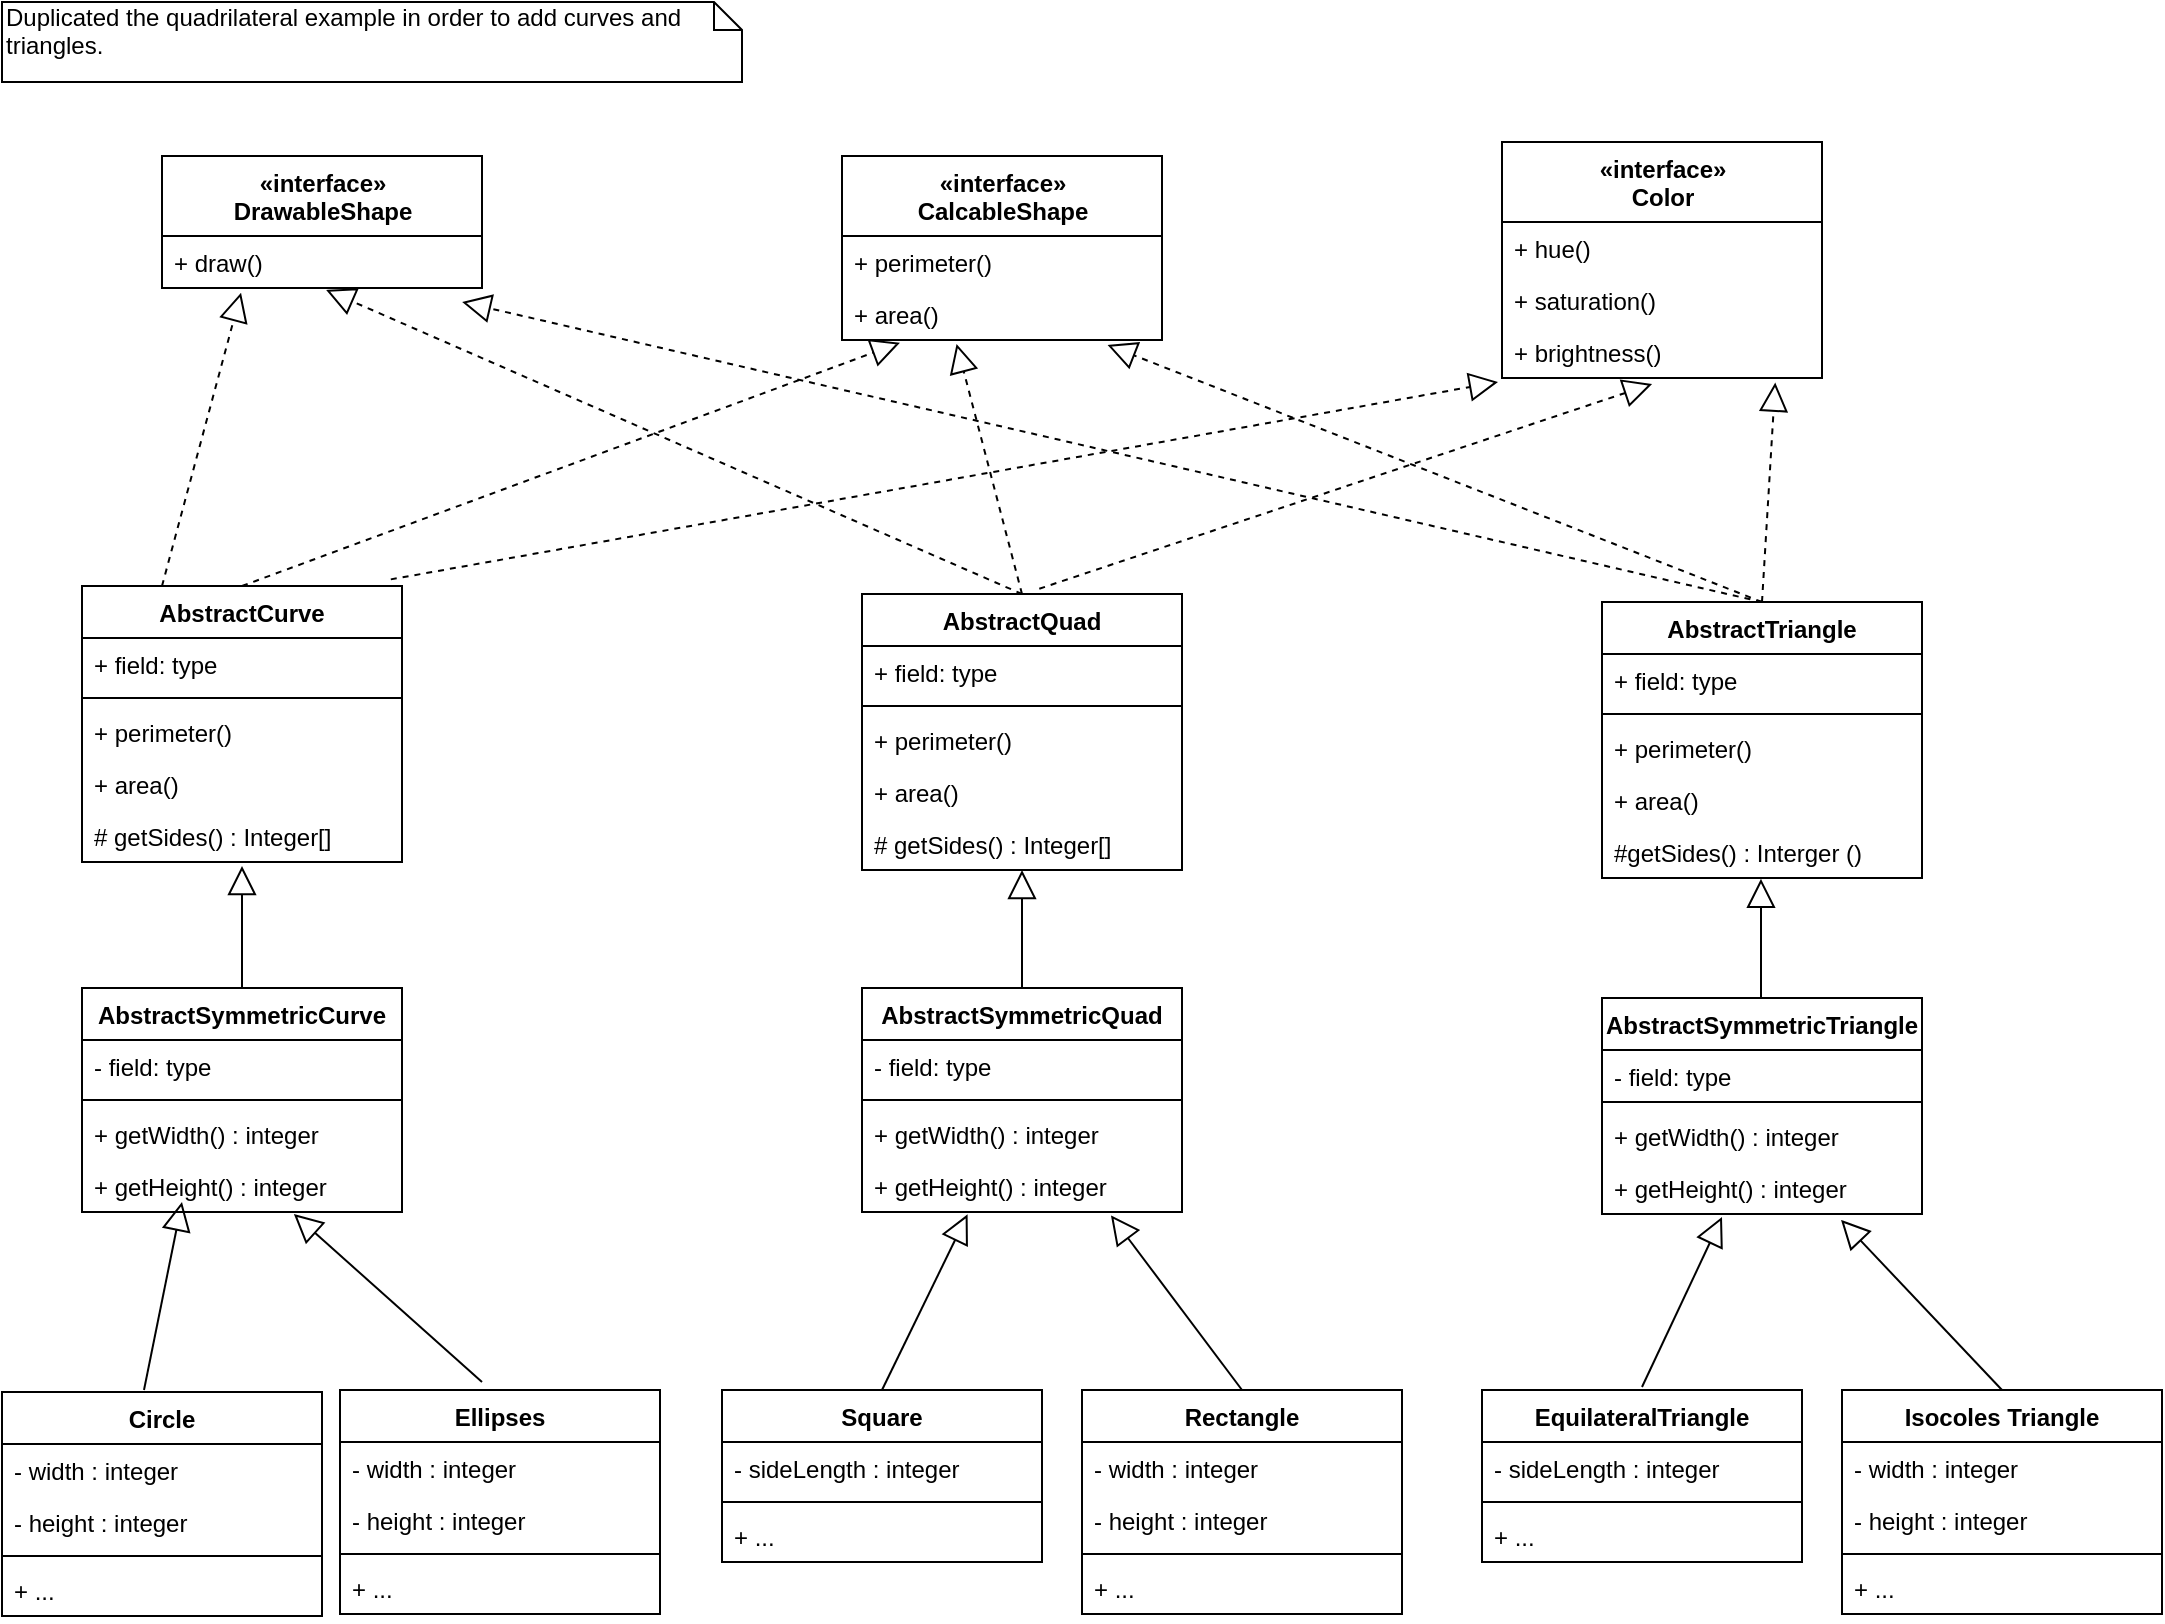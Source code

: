 <mxfile version="12.1.3" type="github" pages="1">
  <diagram id="B0yvF3y02Yiysx_FKzZP" name="Page-1">
    <mxGraphModel dx="1440" dy="604" grid="1" gridSize="10" guides="1" tooltips="1" connect="1" arrows="1" fold="1" page="1" pageScale="1" pageWidth="1100" pageHeight="850" math="0" shadow="0">
      <root>
        <mxCell id="0"/>
        <mxCell id="1" parent="0"/>
        <mxCell id="l97msg9wnEneZUgjp6Aw-18" style="rounded=1;orthogonalLoop=1;jettySize=auto;html=1;entryX=0.513;entryY=1.038;entryDx=0;entryDy=0;entryPerimeter=0;orthogonal=1;exitX=0.5;exitY=0;exitDx=0;exitDy=0;endArrow=block;endFill=0;endSize=12;dashed=1;" parent="1" source="l97msg9wnEneZUgjp6Aw-2" target="l97msg9wnEneZUgjp6Aw-11" edge="1">
          <mxGeometry relative="1" as="geometry">
            <mxPoint x="550" y="340" as="targetPoint"/>
          </mxGeometry>
        </mxCell>
        <mxCell id="l97msg9wnEneZUgjp6Aw-19" style="orthogonalLoop=1;jettySize=auto;html=1;orthogonal=1;exitX=0.5;exitY=0;exitDx=0;exitDy=0;endArrow=block;endFill=0;endSize=12;rounded=1;dashed=1;entryX=0.358;entryY=1.075;entryDx=0;entryDy=0;entryPerimeter=0;" parent="1" source="l97msg9wnEneZUgjp6Aw-2" target="l97msg9wnEneZUgjp6Aw-17" edge="1">
          <mxGeometry relative="1" as="geometry">
            <mxPoint x="780" y="270" as="targetPoint"/>
          </mxGeometry>
        </mxCell>
        <mxCell id="l97msg9wnEneZUgjp6Aw-2" value="AbstractQuad" style="swimlane;fontStyle=1;align=center;verticalAlign=top;childLayout=stackLayout;horizontal=1;startSize=26;horizontalStack=0;resizeParent=1;resizeParentMax=0;resizeLast=0;collapsible=1;marginBottom=0;" parent="1" vertex="1">
          <mxGeometry x="440" y="306" width="160" height="138" as="geometry"/>
        </mxCell>
        <mxCell id="l97msg9wnEneZUgjp6Aw-3" value="+ field: type" style="text;strokeColor=none;fillColor=none;align=left;verticalAlign=top;spacingLeft=4;spacingRight=4;overflow=hidden;rotatable=0;points=[[0,0.5],[1,0.5]];portConstraint=eastwest;" parent="l97msg9wnEneZUgjp6Aw-2" vertex="1">
          <mxGeometry y="26" width="160" height="26" as="geometry"/>
        </mxCell>
        <mxCell id="l97msg9wnEneZUgjp6Aw-4" value="" style="line;strokeWidth=1;fillColor=none;align=left;verticalAlign=middle;spacingTop=-1;spacingLeft=3;spacingRight=3;rotatable=0;labelPosition=right;points=[];portConstraint=eastwest;" parent="l97msg9wnEneZUgjp6Aw-2" vertex="1">
          <mxGeometry y="52" width="160" height="8" as="geometry"/>
        </mxCell>
        <mxCell id="l97msg9wnEneZUgjp6Aw-5" value="+ perimeter()" style="text;strokeColor=none;fillColor=none;align=left;verticalAlign=top;spacingLeft=4;spacingRight=4;overflow=hidden;rotatable=0;points=[[0,0.5],[1,0.5]];portConstraint=eastwest;" parent="l97msg9wnEneZUgjp6Aw-2" vertex="1">
          <mxGeometry y="60" width="160" height="26" as="geometry"/>
        </mxCell>
        <mxCell id="l97msg9wnEneZUgjp6Aw-21" value="+ area()" style="text;strokeColor=none;fillColor=none;align=left;verticalAlign=top;spacingLeft=4;spacingRight=4;overflow=hidden;rotatable=0;points=[[0,0.5],[1,0.5]];portConstraint=eastwest;" parent="l97msg9wnEneZUgjp6Aw-2" vertex="1">
          <mxGeometry y="86" width="160" height="26" as="geometry"/>
        </mxCell>
        <mxCell id="l97msg9wnEneZUgjp6Aw-20" value="# getSides() : Integer[]" style="text;strokeColor=none;fillColor=none;align=left;verticalAlign=top;spacingLeft=4;spacingRight=4;overflow=hidden;rotatable=0;points=[[0,0.5],[1,0.5]];portConstraint=eastwest;" parent="l97msg9wnEneZUgjp6Aw-2" vertex="1">
          <mxGeometry y="112" width="160" height="26" as="geometry"/>
        </mxCell>
        <mxCell id="l97msg9wnEneZUgjp6Aw-30" style="rounded=1;orthogonalLoop=1;jettySize=auto;html=1;entryX=0.5;entryY=1;entryDx=0;entryDy=0;orthogonal=1;endArrow=block;endFill=0;endSize=12;" parent="1" source="l97msg9wnEneZUgjp6Aw-23" target="l97msg9wnEneZUgjp6Aw-2" edge="1">
          <mxGeometry relative="1" as="geometry">
            <mxPoint x="363.76" y="541.716" as="targetPoint"/>
          </mxGeometry>
        </mxCell>
        <mxCell id="l97msg9wnEneZUgjp6Aw-23" value="AbstractSymmetricQuad" style="swimlane;fontStyle=1;align=center;verticalAlign=top;childLayout=stackLayout;horizontal=1;startSize=26;horizontalStack=0;resizeParent=1;resizeParentMax=0;resizeLast=0;collapsible=1;marginBottom=0;" parent="1" vertex="1">
          <mxGeometry x="440" y="503" width="160" height="112" as="geometry"/>
        </mxCell>
        <mxCell id="l97msg9wnEneZUgjp6Aw-24" value="- field: type" style="text;strokeColor=none;fillColor=none;align=left;verticalAlign=top;spacingLeft=4;spacingRight=4;overflow=hidden;rotatable=0;points=[[0,0.5],[1,0.5]];portConstraint=eastwest;" parent="l97msg9wnEneZUgjp6Aw-23" vertex="1">
          <mxGeometry y="26" width="160" height="26" as="geometry"/>
        </mxCell>
        <mxCell id="l97msg9wnEneZUgjp6Aw-25" value="" style="line;strokeWidth=1;fillColor=none;align=left;verticalAlign=middle;spacingTop=-1;spacingLeft=3;spacingRight=3;rotatable=0;labelPosition=right;points=[];portConstraint=eastwest;" parent="l97msg9wnEneZUgjp6Aw-23" vertex="1">
          <mxGeometry y="52" width="160" height="8" as="geometry"/>
        </mxCell>
        <mxCell id="l97msg9wnEneZUgjp6Aw-70" value="+ getWidth() : integer" style="text;strokeColor=none;fillColor=none;align=left;verticalAlign=top;spacingLeft=4;spacingRight=4;overflow=hidden;rotatable=0;points=[[0,0.5],[1,0.5]];portConstraint=eastwest;" parent="l97msg9wnEneZUgjp6Aw-23" vertex="1">
          <mxGeometry y="60" width="160" height="26" as="geometry"/>
        </mxCell>
        <mxCell id="l97msg9wnEneZUgjp6Aw-31" value="+ getHeight() : integer" style="text;strokeColor=none;fillColor=none;align=left;verticalAlign=top;spacingLeft=4;spacingRight=4;overflow=hidden;rotatable=0;points=[[0,0.5],[1,0.5]];portConstraint=eastwest;" parent="l97msg9wnEneZUgjp6Aw-23" vertex="1">
          <mxGeometry y="86" width="160" height="26" as="geometry"/>
        </mxCell>
        <mxCell id="l97msg9wnEneZUgjp6Aw-10" value="«interface»&lt;br&gt;&lt;b&gt;DrawableShape&lt;/b&gt;" style="swimlane;fontStyle=1;align=center;verticalAlign=top;childLayout=stackLayout;horizontal=1;startSize=40;horizontalStack=0;resizeParent=1;resizeParentMax=0;resizeLast=0;collapsible=1;marginBottom=0;html=1;collapsible=1;swimlaneLine=1;" parent="1" vertex="1">
          <mxGeometry x="90" y="87" width="160" height="66" as="geometry"/>
        </mxCell>
        <mxCell id="l97msg9wnEneZUgjp6Aw-11" value="+ draw()" style="text;strokeColor=none;fillColor=none;align=left;verticalAlign=top;spacingLeft=4;spacingRight=4;overflow=hidden;rotatable=0;points=[[0,0.5],[1,0.5]];portConstraint=eastwest;" parent="l97msg9wnEneZUgjp6Aw-10" vertex="1">
          <mxGeometry y="40" width="160" height="26" as="geometry"/>
        </mxCell>
        <mxCell id="l97msg9wnEneZUgjp6Aw-14" value="«interface»&lt;br&gt;&lt;b&gt;CalcableShape&lt;/b&gt;" style="swimlane;fontStyle=1;align=center;verticalAlign=top;childLayout=stackLayout;horizontal=1;startSize=40;horizontalStack=0;resizeParent=1;resizeParentMax=0;resizeLast=0;collapsible=1;marginBottom=0;html=1;collapsible=1;swimlaneLine=1;" parent="1" vertex="1">
          <mxGeometry x="430" y="87" width="160" height="92" as="geometry"/>
        </mxCell>
        <mxCell id="l97msg9wnEneZUgjp6Aw-16" value="+ perimeter()" style="text;strokeColor=none;fillColor=none;align=left;verticalAlign=top;spacingLeft=4;spacingRight=4;overflow=hidden;rotatable=0;points=[[0,0.5],[1,0.5]];portConstraint=eastwest;" parent="l97msg9wnEneZUgjp6Aw-14" vertex="1">
          <mxGeometry y="40" width="160" height="26" as="geometry"/>
        </mxCell>
        <mxCell id="l97msg9wnEneZUgjp6Aw-17" value="+ area()" style="text;strokeColor=none;fillColor=none;align=left;verticalAlign=top;spacingLeft=4;spacingRight=4;overflow=hidden;rotatable=0;points=[[0,0.5],[1,0.5]];portConstraint=eastwest;" parent="l97msg9wnEneZUgjp6Aw-14" vertex="1">
          <mxGeometry y="66" width="160" height="26" as="geometry"/>
        </mxCell>
        <mxCell id="l97msg9wnEneZUgjp6Aw-68" style="rounded=1;orthogonalLoop=1;jettySize=auto;html=1;entryX=0.33;entryY=1.045;entryDx=0;entryDy=0;entryPerimeter=0;orthogonal=1;exitX=0.5;exitY=0;exitDx=0;exitDy=0;endArrow=block;endFill=0;endSize=12;" parent="1" source="l97msg9wnEneZUgjp6Aw-58" target="l97msg9wnEneZUgjp6Aw-31" edge="1">
          <mxGeometry relative="1" as="geometry"/>
        </mxCell>
        <mxCell id="l97msg9wnEneZUgjp6Aw-58" value="Square" style="swimlane;fontStyle=1;align=center;verticalAlign=top;childLayout=stackLayout;horizontal=1;startSize=26;horizontalStack=0;resizeParent=1;resizeParentMax=0;resizeLast=0;collapsible=1;marginBottom=0;" parent="1" vertex="1">
          <mxGeometry x="370" y="704" width="160" height="86" as="geometry"/>
        </mxCell>
        <mxCell id="l97msg9wnEneZUgjp6Aw-59" value="- sideLength : integer" style="text;strokeColor=none;fillColor=none;align=left;verticalAlign=top;spacingLeft=4;spacingRight=4;overflow=hidden;rotatable=0;points=[[0,0.5],[1,0.5]];portConstraint=eastwest;" parent="l97msg9wnEneZUgjp6Aw-58" vertex="1">
          <mxGeometry y="26" width="160" height="26" as="geometry"/>
        </mxCell>
        <mxCell id="l97msg9wnEneZUgjp6Aw-60" value="" style="line;strokeWidth=1;fillColor=none;align=left;verticalAlign=middle;spacingTop=-1;spacingLeft=3;spacingRight=3;rotatable=0;labelPosition=right;points=[];portConstraint=eastwest;" parent="l97msg9wnEneZUgjp6Aw-58" vertex="1">
          <mxGeometry y="52" width="160" height="8" as="geometry"/>
        </mxCell>
        <mxCell id="l97msg9wnEneZUgjp6Aw-62" value="+ ..." style="text;strokeColor=none;fillColor=none;align=left;verticalAlign=top;spacingLeft=4;spacingRight=4;overflow=hidden;rotatable=0;points=[[0,0.5],[1,0.5]];portConstraint=eastwest;" parent="l97msg9wnEneZUgjp6Aw-58" vertex="1">
          <mxGeometry y="60" width="160" height="26" as="geometry"/>
        </mxCell>
        <mxCell id="l97msg9wnEneZUgjp6Aw-69" style="rounded=1;orthogonalLoop=1;jettySize=auto;html=1;entryX=0.778;entryY=1.066;entryDx=0;entryDy=0;entryPerimeter=0;orthogonal=1;exitX=0.5;exitY=0;exitDx=0;exitDy=0;endArrow=block;endFill=0;endSize=12;" parent="1" source="l97msg9wnEneZUgjp6Aw-63" target="l97msg9wnEneZUgjp6Aw-31" edge="1">
          <mxGeometry relative="1" as="geometry">
            <mxPoint x="560" y="670" as="targetPoint"/>
          </mxGeometry>
        </mxCell>
        <mxCell id="l97msg9wnEneZUgjp6Aw-63" value="Rectangle" style="swimlane;fontStyle=1;align=center;verticalAlign=top;childLayout=stackLayout;horizontal=1;startSize=26;horizontalStack=0;resizeParent=1;resizeParentMax=0;resizeLast=0;collapsible=1;marginBottom=0;" parent="1" vertex="1">
          <mxGeometry x="550" y="704" width="160" height="112" as="geometry"/>
        </mxCell>
        <mxCell id="l97msg9wnEneZUgjp6Aw-64" value="- width : integer" style="text;strokeColor=none;fillColor=none;align=left;verticalAlign=top;spacingLeft=4;spacingRight=4;overflow=hidden;rotatable=0;points=[[0,0.5],[1,0.5]];portConstraint=eastwest;" parent="l97msg9wnEneZUgjp6Aw-63" vertex="1">
          <mxGeometry y="26" width="160" height="26" as="geometry"/>
        </mxCell>
        <mxCell id="z4mqVL_0eLTdSEAU9un8-13" value="- height : integer" style="text;strokeColor=none;fillColor=none;align=left;verticalAlign=top;spacingLeft=4;spacingRight=4;overflow=hidden;rotatable=0;points=[[0,0.5],[1,0.5]];portConstraint=eastwest;" parent="l97msg9wnEneZUgjp6Aw-63" vertex="1">
          <mxGeometry y="52" width="160" height="26" as="geometry"/>
        </mxCell>
        <mxCell id="l97msg9wnEneZUgjp6Aw-65" value="" style="line;strokeWidth=1;fillColor=none;align=left;verticalAlign=middle;spacingTop=-1;spacingLeft=3;spacingRight=3;rotatable=0;labelPosition=right;points=[];portConstraint=eastwest;" parent="l97msg9wnEneZUgjp6Aw-63" vertex="1">
          <mxGeometry y="78" width="160" height="8" as="geometry"/>
        </mxCell>
        <mxCell id="l97msg9wnEneZUgjp6Aw-67" value="+ ..." style="text;strokeColor=none;fillColor=none;align=left;verticalAlign=top;spacingLeft=4;spacingRight=4;overflow=hidden;rotatable=0;points=[[0,0.5],[1,0.5]];portConstraint=eastwest;" parent="l97msg9wnEneZUgjp6Aw-63" vertex="1">
          <mxGeometry y="86" width="160" height="26" as="geometry"/>
        </mxCell>
        <mxCell id="qf8gV3dWCyeX2NlYlfiA-5" value="«interface»&lt;br&gt;&lt;b&gt;Color&lt;/b&gt;" style="swimlane;fontStyle=1;align=center;verticalAlign=top;childLayout=stackLayout;horizontal=1;startSize=40;horizontalStack=0;resizeParent=1;resizeParentMax=0;resizeLast=0;collapsible=1;marginBottom=0;html=1;collapsible=1;swimlaneLine=1;" vertex="1" parent="1">
          <mxGeometry x="760" y="80" width="160" height="118" as="geometry"/>
        </mxCell>
        <mxCell id="qf8gV3dWCyeX2NlYlfiA-6" value="+ hue()" style="text;strokeColor=none;fillColor=none;align=left;verticalAlign=top;spacingLeft=4;spacingRight=4;overflow=hidden;rotatable=0;points=[[0,0.5],[1,0.5]];portConstraint=eastwest;" vertex="1" parent="qf8gV3dWCyeX2NlYlfiA-5">
          <mxGeometry y="40" width="160" height="26" as="geometry"/>
        </mxCell>
        <mxCell id="qf8gV3dWCyeX2NlYlfiA-7" value="+ saturation()" style="text;strokeColor=none;fillColor=none;align=left;verticalAlign=top;spacingLeft=4;spacingRight=4;overflow=hidden;rotatable=0;points=[[0,0.5],[1,0.5]];portConstraint=eastwest;" vertex="1" parent="qf8gV3dWCyeX2NlYlfiA-5">
          <mxGeometry y="66" width="160" height="26" as="geometry"/>
        </mxCell>
        <mxCell id="qf8gV3dWCyeX2NlYlfiA-8" value="+ brightness()" style="text;strokeColor=none;fillColor=none;align=left;verticalAlign=top;spacingLeft=4;spacingRight=4;overflow=hidden;rotatable=0;points=[[0,0.5],[1,0.5]];portConstraint=eastwest;" vertex="1" parent="qf8gV3dWCyeX2NlYlfiA-5">
          <mxGeometry y="92" width="160" height="26" as="geometry"/>
        </mxCell>
        <mxCell id="qf8gV3dWCyeX2NlYlfiA-10" style="orthogonalLoop=1;jettySize=auto;html=1;orthogonal=1;exitX=0.554;exitY=-0.019;exitDx=0;exitDy=0;endArrow=block;endFill=0;endSize=12;rounded=1;dashed=1;entryX=0.469;entryY=1.115;entryDx=0;entryDy=0;entryPerimeter=0;exitPerimeter=0;" edge="1" parent="1" source="l97msg9wnEneZUgjp6Aw-2" target="qf8gV3dWCyeX2NlYlfiA-8">
          <mxGeometry relative="1" as="geometry">
            <mxPoint x="836" y="306" as="targetPoint"/>
            <mxPoint x="780" y="360" as="sourcePoint"/>
          </mxGeometry>
        </mxCell>
        <mxCell id="qf8gV3dWCyeX2NlYlfiA-11" value="AbstractTriangle" style="swimlane;fontStyle=1;align=center;verticalAlign=top;childLayout=stackLayout;horizontal=1;startSize=26;horizontalStack=0;resizeParent=1;resizeParentMax=0;resizeLast=0;collapsible=1;marginBottom=0;" vertex="1" parent="1">
          <mxGeometry x="810" y="310" width="160" height="138" as="geometry"/>
        </mxCell>
        <mxCell id="qf8gV3dWCyeX2NlYlfiA-12" value="+ field: type" style="text;strokeColor=none;fillColor=none;align=left;verticalAlign=top;spacingLeft=4;spacingRight=4;overflow=hidden;rotatable=0;points=[[0,0.5],[1,0.5]];portConstraint=eastwest;" vertex="1" parent="qf8gV3dWCyeX2NlYlfiA-11">
          <mxGeometry y="26" width="160" height="26" as="geometry"/>
        </mxCell>
        <mxCell id="qf8gV3dWCyeX2NlYlfiA-13" value="" style="line;strokeWidth=1;fillColor=none;align=left;verticalAlign=middle;spacingTop=-1;spacingLeft=3;spacingRight=3;rotatable=0;labelPosition=right;points=[];portConstraint=eastwest;" vertex="1" parent="qf8gV3dWCyeX2NlYlfiA-11">
          <mxGeometry y="52" width="160" height="8" as="geometry"/>
        </mxCell>
        <mxCell id="qf8gV3dWCyeX2NlYlfiA-14" value="+ perimeter()" style="text;strokeColor=none;fillColor=none;align=left;verticalAlign=top;spacingLeft=4;spacingRight=4;overflow=hidden;rotatable=0;points=[[0,0.5],[1,0.5]];portConstraint=eastwest;" vertex="1" parent="qf8gV3dWCyeX2NlYlfiA-11">
          <mxGeometry y="60" width="160" height="26" as="geometry"/>
        </mxCell>
        <mxCell id="qf8gV3dWCyeX2NlYlfiA-15" value="+ area()" style="text;strokeColor=none;fillColor=none;align=left;verticalAlign=top;spacingLeft=4;spacingRight=4;overflow=hidden;rotatable=0;points=[[0,0.5],[1,0.5]];portConstraint=eastwest;" vertex="1" parent="qf8gV3dWCyeX2NlYlfiA-11">
          <mxGeometry y="86" width="160" height="26" as="geometry"/>
        </mxCell>
        <mxCell id="qf8gV3dWCyeX2NlYlfiA-16" value="#getSides() : Interger ()" style="text;strokeColor=none;fillColor=none;align=left;verticalAlign=top;spacingLeft=4;spacingRight=4;overflow=hidden;rotatable=0;points=[[0,0.5],[1,0.5]];portConstraint=eastwest;" vertex="1" parent="qf8gV3dWCyeX2NlYlfiA-11">
          <mxGeometry y="112" width="160" height="26" as="geometry"/>
        </mxCell>
        <mxCell id="qf8gV3dWCyeX2NlYlfiA-17" value="AbstractSymmetricTriangle" style="swimlane;fontStyle=1;align=center;verticalAlign=top;childLayout=stackLayout;horizontal=1;startSize=26;horizontalStack=0;resizeParent=1;resizeParentMax=0;resizeLast=0;collapsible=1;marginBottom=0;" vertex="1" parent="1">
          <mxGeometry x="810" y="508" width="160" height="108" as="geometry"/>
        </mxCell>
        <mxCell id="qf8gV3dWCyeX2NlYlfiA-18" value="- field: type" style="text;strokeColor=none;fillColor=none;align=left;verticalAlign=top;spacingLeft=4;spacingRight=4;overflow=hidden;rotatable=0;points=[[0,0.5],[1,0.5]];portConstraint=eastwest;" vertex="1" parent="qf8gV3dWCyeX2NlYlfiA-17">
          <mxGeometry y="26" width="160" height="22" as="geometry"/>
        </mxCell>
        <mxCell id="qf8gV3dWCyeX2NlYlfiA-19" value="" style="line;strokeWidth=1;fillColor=none;align=left;verticalAlign=middle;spacingTop=-1;spacingLeft=3;spacingRight=3;rotatable=0;labelPosition=right;points=[];portConstraint=eastwest;" vertex="1" parent="qf8gV3dWCyeX2NlYlfiA-17">
          <mxGeometry y="48" width="160" height="8" as="geometry"/>
        </mxCell>
        <mxCell id="qf8gV3dWCyeX2NlYlfiA-20" value="+ getWidth() : integer" style="text;strokeColor=none;fillColor=none;align=left;verticalAlign=top;spacingLeft=4;spacingRight=4;overflow=hidden;rotatable=0;points=[[0,0.5],[1,0.5]];portConstraint=eastwest;" vertex="1" parent="qf8gV3dWCyeX2NlYlfiA-17">
          <mxGeometry y="56" width="160" height="26" as="geometry"/>
        </mxCell>
        <mxCell id="qf8gV3dWCyeX2NlYlfiA-21" value="+ getHeight() : integer" style="text;strokeColor=none;fillColor=none;align=left;verticalAlign=top;spacingLeft=4;spacingRight=4;overflow=hidden;rotatable=0;points=[[0,0.5],[1,0.5]];portConstraint=eastwest;" vertex="1" parent="qf8gV3dWCyeX2NlYlfiA-17">
          <mxGeometry y="82" width="160" height="26" as="geometry"/>
        </mxCell>
        <mxCell id="qf8gV3dWCyeX2NlYlfiA-22" value="EquilateralTriangle" style="swimlane;fontStyle=1;align=center;verticalAlign=top;childLayout=stackLayout;horizontal=1;startSize=26;horizontalStack=0;resizeParent=1;resizeParentMax=0;resizeLast=0;collapsible=1;marginBottom=0;" vertex="1" parent="1">
          <mxGeometry x="750" y="704" width="160" height="86" as="geometry"/>
        </mxCell>
        <mxCell id="qf8gV3dWCyeX2NlYlfiA-23" value="- sideLength : integer" style="text;strokeColor=none;fillColor=none;align=left;verticalAlign=top;spacingLeft=4;spacingRight=4;overflow=hidden;rotatable=0;points=[[0,0.5],[1,0.5]];portConstraint=eastwest;" vertex="1" parent="qf8gV3dWCyeX2NlYlfiA-22">
          <mxGeometry y="26" width="160" height="26" as="geometry"/>
        </mxCell>
        <mxCell id="qf8gV3dWCyeX2NlYlfiA-24" value="" style="line;strokeWidth=1;fillColor=none;align=left;verticalAlign=middle;spacingTop=-1;spacingLeft=3;spacingRight=3;rotatable=0;labelPosition=right;points=[];portConstraint=eastwest;" vertex="1" parent="qf8gV3dWCyeX2NlYlfiA-22">
          <mxGeometry y="52" width="160" height="8" as="geometry"/>
        </mxCell>
        <mxCell id="qf8gV3dWCyeX2NlYlfiA-25" value="+ ..." style="text;strokeColor=none;fillColor=none;align=left;verticalAlign=top;spacingLeft=4;spacingRight=4;overflow=hidden;rotatable=0;points=[[0,0.5],[1,0.5]];portConstraint=eastwest;" vertex="1" parent="qf8gV3dWCyeX2NlYlfiA-22">
          <mxGeometry y="60" width="160" height="26" as="geometry"/>
        </mxCell>
        <mxCell id="qf8gV3dWCyeX2NlYlfiA-26" value="Isocoles Triangle" style="swimlane;fontStyle=1;align=center;verticalAlign=top;childLayout=stackLayout;horizontal=1;startSize=26;horizontalStack=0;resizeParent=1;resizeParentMax=0;resizeLast=0;collapsible=1;marginBottom=0;" vertex="1" parent="1">
          <mxGeometry x="930" y="704" width="160" height="112" as="geometry"/>
        </mxCell>
        <mxCell id="qf8gV3dWCyeX2NlYlfiA-27" value="- width : integer" style="text;strokeColor=none;fillColor=none;align=left;verticalAlign=top;spacingLeft=4;spacingRight=4;overflow=hidden;rotatable=0;points=[[0,0.5],[1,0.5]];portConstraint=eastwest;" vertex="1" parent="qf8gV3dWCyeX2NlYlfiA-26">
          <mxGeometry y="26" width="160" height="26" as="geometry"/>
        </mxCell>
        <mxCell id="qf8gV3dWCyeX2NlYlfiA-28" value="- height : integer" style="text;strokeColor=none;fillColor=none;align=left;verticalAlign=top;spacingLeft=4;spacingRight=4;overflow=hidden;rotatable=0;points=[[0,0.5],[1,0.5]];portConstraint=eastwest;" vertex="1" parent="qf8gV3dWCyeX2NlYlfiA-26">
          <mxGeometry y="52" width="160" height="26" as="geometry"/>
        </mxCell>
        <mxCell id="qf8gV3dWCyeX2NlYlfiA-29" value="" style="line;strokeWidth=1;fillColor=none;align=left;verticalAlign=middle;spacingTop=-1;spacingLeft=3;spacingRight=3;rotatable=0;labelPosition=right;points=[];portConstraint=eastwest;" vertex="1" parent="qf8gV3dWCyeX2NlYlfiA-26">
          <mxGeometry y="78" width="160" height="8" as="geometry"/>
        </mxCell>
        <mxCell id="qf8gV3dWCyeX2NlYlfiA-30" value="+ ..." style="text;strokeColor=none;fillColor=none;align=left;verticalAlign=top;spacingLeft=4;spacingRight=4;overflow=hidden;rotatable=0;points=[[0,0.5],[1,0.5]];portConstraint=eastwest;" vertex="1" parent="qf8gV3dWCyeX2NlYlfiA-26">
          <mxGeometry y="86" width="160" height="26" as="geometry"/>
        </mxCell>
        <mxCell id="qf8gV3dWCyeX2NlYlfiA-39" style="orthogonalLoop=1;jettySize=auto;html=1;orthogonal=1;endArrow=block;endFill=0;endSize=12;rounded=1;dashed=1;entryX=0.854;entryY=1.088;entryDx=0;entryDy=0;entryPerimeter=0;exitX=0.5;exitY=0;exitDx=0;exitDy=0;" edge="1" parent="1" source="qf8gV3dWCyeX2NlYlfiA-11" target="qf8gV3dWCyeX2NlYlfiA-8">
          <mxGeometry relative="1" as="geometry">
            <mxPoint x="1065.714" y="160.286" as="targetPoint"/>
            <mxPoint x="1400" y="340" as="sourcePoint"/>
          </mxGeometry>
        </mxCell>
        <mxCell id="qf8gV3dWCyeX2NlYlfiA-40" style="orthogonalLoop=1;jettySize=auto;html=1;orthogonal=1;endArrow=block;endFill=0;endSize=12;rounded=1;dashed=1;entryX=0.83;entryY=1.096;entryDx=0;entryDy=0;entryPerimeter=0;" edge="1" parent="1" target="l97msg9wnEneZUgjp6Aw-17">
          <mxGeometry relative="1" as="geometry">
            <mxPoint x="585" y="147" as="targetPoint"/>
            <mxPoint x="890" y="310" as="sourcePoint"/>
          </mxGeometry>
        </mxCell>
        <mxCell id="qf8gV3dWCyeX2NlYlfiA-41" style="orthogonalLoop=1;jettySize=auto;html=1;orthogonal=1;exitX=0.5;exitY=0;exitDx=0;exitDy=0;endArrow=block;endFill=0;endSize=12;rounded=1;dashed=1;entryX=0.938;entryY=1.269;entryDx=0;entryDy=0;entryPerimeter=0;" edge="1" parent="1" source="qf8gV3dWCyeX2NlYlfiA-11" target="l97msg9wnEneZUgjp6Aw-11">
          <mxGeometry relative="1" as="geometry">
            <mxPoint x="269" y="120" as="targetPoint"/>
            <mxPoint x="808.571" y="377.429" as="sourcePoint"/>
          </mxGeometry>
        </mxCell>
        <mxCell id="qf8gV3dWCyeX2NlYlfiA-42" style="rounded=1;orthogonalLoop=1;jettySize=auto;html=1;entryX=0.5;entryY=1;entryDx=0;entryDy=0;orthogonal=1;endArrow=block;endFill=0;endSize=12;" edge="1" parent="1">
          <mxGeometry relative="1" as="geometry">
            <mxPoint x="889.5" y="448.429" as="targetPoint"/>
            <mxPoint x="889.5" y="508.0" as="sourcePoint"/>
          </mxGeometry>
        </mxCell>
        <mxCell id="qf8gV3dWCyeX2NlYlfiA-45" style="rounded=1;orthogonalLoop=1;jettySize=auto;html=1;entryX=0.747;entryY=1.113;entryDx=0;entryDy=0;entryPerimeter=0;orthogonal=1;exitX=0.5;exitY=0;exitDx=0;exitDy=0;endArrow=block;endFill=0;endSize=12;" edge="1" parent="1" source="qf8gV3dWCyeX2NlYlfiA-26" target="qf8gV3dWCyeX2NlYlfiA-21">
          <mxGeometry relative="1" as="geometry">
            <mxPoint x="919" y="620.5" as="targetPoint"/>
            <mxPoint x="919" y="731.5" as="sourcePoint"/>
          </mxGeometry>
        </mxCell>
        <mxCell id="qf8gV3dWCyeX2NlYlfiA-46" style="rounded=1;orthogonalLoop=1;jettySize=auto;html=1;orthogonal=1;endArrow=block;endFill=0;endSize=12;" edge="1" parent="1">
          <mxGeometry relative="1" as="geometry">
            <mxPoint x="870" y="617.5" as="targetPoint"/>
            <mxPoint x="830" y="702.5" as="sourcePoint"/>
          </mxGeometry>
        </mxCell>
        <mxCell id="qf8gV3dWCyeX2NlYlfiA-47" value="AbstractCurve" style="swimlane;fontStyle=1;align=center;verticalAlign=top;childLayout=stackLayout;horizontal=1;startSize=26;horizontalStack=0;resizeParent=1;resizeParentMax=0;resizeLast=0;collapsible=1;marginBottom=0;" vertex="1" parent="1">
          <mxGeometry x="50" y="302" width="160" height="138" as="geometry"/>
        </mxCell>
        <mxCell id="qf8gV3dWCyeX2NlYlfiA-48" value="+ field: type" style="text;strokeColor=none;fillColor=none;align=left;verticalAlign=top;spacingLeft=4;spacingRight=4;overflow=hidden;rotatable=0;points=[[0,0.5],[1,0.5]];portConstraint=eastwest;" vertex="1" parent="qf8gV3dWCyeX2NlYlfiA-47">
          <mxGeometry y="26" width="160" height="26" as="geometry"/>
        </mxCell>
        <mxCell id="qf8gV3dWCyeX2NlYlfiA-49" value="" style="line;strokeWidth=1;fillColor=none;align=left;verticalAlign=middle;spacingTop=-1;spacingLeft=3;spacingRight=3;rotatable=0;labelPosition=right;points=[];portConstraint=eastwest;" vertex="1" parent="qf8gV3dWCyeX2NlYlfiA-47">
          <mxGeometry y="52" width="160" height="8" as="geometry"/>
        </mxCell>
        <mxCell id="qf8gV3dWCyeX2NlYlfiA-50" value="+ perimeter()" style="text;strokeColor=none;fillColor=none;align=left;verticalAlign=top;spacingLeft=4;spacingRight=4;overflow=hidden;rotatable=0;points=[[0,0.5],[1,0.5]];portConstraint=eastwest;" vertex="1" parent="qf8gV3dWCyeX2NlYlfiA-47">
          <mxGeometry y="60" width="160" height="26" as="geometry"/>
        </mxCell>
        <mxCell id="qf8gV3dWCyeX2NlYlfiA-51" value="+ area()" style="text;strokeColor=none;fillColor=none;align=left;verticalAlign=top;spacingLeft=4;spacingRight=4;overflow=hidden;rotatable=0;points=[[0,0.5],[1,0.5]];portConstraint=eastwest;" vertex="1" parent="qf8gV3dWCyeX2NlYlfiA-47">
          <mxGeometry y="86" width="160" height="26" as="geometry"/>
        </mxCell>
        <mxCell id="qf8gV3dWCyeX2NlYlfiA-52" value="# getSides() : Integer[]" style="text;strokeColor=none;fillColor=none;align=left;verticalAlign=top;spacingLeft=4;spacingRight=4;overflow=hidden;rotatable=0;points=[[0,0.5],[1,0.5]];portConstraint=eastwest;" vertex="1" parent="qf8gV3dWCyeX2NlYlfiA-47">
          <mxGeometry y="112" width="160" height="26" as="geometry"/>
        </mxCell>
        <mxCell id="qf8gV3dWCyeX2NlYlfiA-76" style="rounded=1;orthogonalLoop=1;jettySize=auto;html=1;orthogonal=1;exitX=0.5;exitY=0;exitDx=0;exitDy=0;endArrow=block;endFill=0;endSize=12;" edge="1" parent="qf8gV3dWCyeX2NlYlfiA-47">
          <mxGeometry relative="1" as="geometry">
            <mxPoint x="80" y="221.5" as="sourcePoint"/>
            <mxPoint x="80" y="140" as="targetPoint"/>
          </mxGeometry>
        </mxCell>
        <mxCell id="qf8gV3dWCyeX2NlYlfiA-54" value="AbstractSymmetricCurve" style="swimlane;fontStyle=1;align=center;verticalAlign=top;childLayout=stackLayout;horizontal=1;startSize=26;horizontalStack=0;resizeParent=1;resizeParentMax=0;resizeLast=0;collapsible=1;marginBottom=0;" vertex="1" parent="1">
          <mxGeometry x="50" y="503" width="160" height="112" as="geometry"/>
        </mxCell>
        <mxCell id="qf8gV3dWCyeX2NlYlfiA-55" value="- field: type" style="text;strokeColor=none;fillColor=none;align=left;verticalAlign=top;spacingLeft=4;spacingRight=4;overflow=hidden;rotatable=0;points=[[0,0.5],[1,0.5]];portConstraint=eastwest;" vertex="1" parent="qf8gV3dWCyeX2NlYlfiA-54">
          <mxGeometry y="26" width="160" height="26" as="geometry"/>
        </mxCell>
        <mxCell id="qf8gV3dWCyeX2NlYlfiA-56" value="" style="line;strokeWidth=1;fillColor=none;align=left;verticalAlign=middle;spacingTop=-1;spacingLeft=3;spacingRight=3;rotatable=0;labelPosition=right;points=[];portConstraint=eastwest;" vertex="1" parent="qf8gV3dWCyeX2NlYlfiA-54">
          <mxGeometry y="52" width="160" height="8" as="geometry"/>
        </mxCell>
        <mxCell id="qf8gV3dWCyeX2NlYlfiA-57" value="+ getWidth() : integer" style="text;strokeColor=none;fillColor=none;align=left;verticalAlign=top;spacingLeft=4;spacingRight=4;overflow=hidden;rotatable=0;points=[[0,0.5],[1,0.5]];portConstraint=eastwest;" vertex="1" parent="qf8gV3dWCyeX2NlYlfiA-54">
          <mxGeometry y="60" width="160" height="26" as="geometry"/>
        </mxCell>
        <mxCell id="qf8gV3dWCyeX2NlYlfiA-58" value="+ getHeight() : integer" style="text;strokeColor=none;fillColor=none;align=left;verticalAlign=top;spacingLeft=4;spacingRight=4;overflow=hidden;rotatable=0;points=[[0,0.5],[1,0.5]];portConstraint=eastwest;" vertex="1" parent="qf8gV3dWCyeX2NlYlfiA-54">
          <mxGeometry y="86" width="160" height="26" as="geometry"/>
        </mxCell>
        <mxCell id="qf8gV3dWCyeX2NlYlfiA-63" value="Circle" style="swimlane;fontStyle=1;align=center;verticalAlign=top;childLayout=stackLayout;horizontal=1;startSize=26;horizontalStack=0;resizeParent=1;resizeParentMax=0;resizeLast=0;collapsible=1;marginBottom=0;" vertex="1" parent="1">
          <mxGeometry x="10" y="705" width="160" height="112" as="geometry"/>
        </mxCell>
        <mxCell id="qf8gV3dWCyeX2NlYlfiA-64" value="- width : integer" style="text;strokeColor=none;fillColor=none;align=left;verticalAlign=top;spacingLeft=4;spacingRight=4;overflow=hidden;rotatable=0;points=[[0,0.5],[1,0.5]];portConstraint=eastwest;" vertex="1" parent="qf8gV3dWCyeX2NlYlfiA-63">
          <mxGeometry y="26" width="160" height="26" as="geometry"/>
        </mxCell>
        <mxCell id="qf8gV3dWCyeX2NlYlfiA-65" value="- height : integer" style="text;strokeColor=none;fillColor=none;align=left;verticalAlign=top;spacingLeft=4;spacingRight=4;overflow=hidden;rotatable=0;points=[[0,0.5],[1,0.5]];portConstraint=eastwest;" vertex="1" parent="qf8gV3dWCyeX2NlYlfiA-63">
          <mxGeometry y="52" width="160" height="26" as="geometry"/>
        </mxCell>
        <mxCell id="qf8gV3dWCyeX2NlYlfiA-66" value="" style="line;strokeWidth=1;fillColor=none;align=left;verticalAlign=middle;spacingTop=-1;spacingLeft=3;spacingRight=3;rotatable=0;labelPosition=right;points=[];portConstraint=eastwest;" vertex="1" parent="qf8gV3dWCyeX2NlYlfiA-63">
          <mxGeometry y="78" width="160" height="8" as="geometry"/>
        </mxCell>
        <mxCell id="qf8gV3dWCyeX2NlYlfiA-67" value="+ ..." style="text;strokeColor=none;fillColor=none;align=left;verticalAlign=top;spacingLeft=4;spacingRight=4;overflow=hidden;rotatable=0;points=[[0,0.5],[1,0.5]];portConstraint=eastwest;" vertex="1" parent="qf8gV3dWCyeX2NlYlfiA-63">
          <mxGeometry y="86" width="160" height="26" as="geometry"/>
        </mxCell>
        <mxCell id="qf8gV3dWCyeX2NlYlfiA-68" value="Ellipses" style="swimlane;fontStyle=1;align=center;verticalAlign=top;childLayout=stackLayout;horizontal=1;startSize=26;horizontalStack=0;resizeParent=1;resizeParentMax=0;resizeLast=0;collapsible=1;marginBottom=0;" vertex="1" parent="1">
          <mxGeometry x="179" y="704" width="160" height="112" as="geometry"/>
        </mxCell>
        <mxCell id="qf8gV3dWCyeX2NlYlfiA-69" value="- width : integer" style="text;strokeColor=none;fillColor=none;align=left;verticalAlign=top;spacingLeft=4;spacingRight=4;overflow=hidden;rotatable=0;points=[[0,0.5],[1,0.5]];portConstraint=eastwest;" vertex="1" parent="qf8gV3dWCyeX2NlYlfiA-68">
          <mxGeometry y="26" width="160" height="26" as="geometry"/>
        </mxCell>
        <mxCell id="qf8gV3dWCyeX2NlYlfiA-70" value="- height : integer" style="text;strokeColor=none;fillColor=none;align=left;verticalAlign=top;spacingLeft=4;spacingRight=4;overflow=hidden;rotatable=0;points=[[0,0.5],[1,0.5]];portConstraint=eastwest;" vertex="1" parent="qf8gV3dWCyeX2NlYlfiA-68">
          <mxGeometry y="52" width="160" height="26" as="geometry"/>
        </mxCell>
        <mxCell id="qf8gV3dWCyeX2NlYlfiA-71" value="" style="line;strokeWidth=1;fillColor=none;align=left;verticalAlign=middle;spacingTop=-1;spacingLeft=3;spacingRight=3;rotatable=0;labelPosition=right;points=[];portConstraint=eastwest;" vertex="1" parent="qf8gV3dWCyeX2NlYlfiA-68">
          <mxGeometry y="78" width="160" height="8" as="geometry"/>
        </mxCell>
        <mxCell id="qf8gV3dWCyeX2NlYlfiA-72" value="+ ..." style="text;strokeColor=none;fillColor=none;align=left;verticalAlign=top;spacingLeft=4;spacingRight=4;overflow=hidden;rotatable=0;points=[[0,0.5],[1,0.5]];portConstraint=eastwest;" vertex="1" parent="qf8gV3dWCyeX2NlYlfiA-68">
          <mxGeometry y="86" width="160" height="26" as="geometry"/>
        </mxCell>
        <mxCell id="qf8gV3dWCyeX2NlYlfiA-74" style="rounded=1;orthogonalLoop=1;jettySize=auto;html=1;orthogonal=1;endArrow=block;endFill=0;endSize=12;" edge="1" parent="1">
          <mxGeometry relative="1" as="geometry">
            <mxPoint x="81" y="704" as="sourcePoint"/>
            <mxPoint x="100" y="610" as="targetPoint"/>
          </mxGeometry>
        </mxCell>
        <mxCell id="qf8gV3dWCyeX2NlYlfiA-75" style="rounded=1;orthogonalLoop=1;jettySize=auto;html=1;entryX=0.662;entryY=1.038;entryDx=0;entryDy=0;entryPerimeter=0;orthogonal=1;endArrow=block;endFill=0;endSize=12;" edge="1" parent="1" target="qf8gV3dWCyeX2NlYlfiA-58">
          <mxGeometry relative="1" as="geometry">
            <mxPoint x="250" y="700" as="sourcePoint"/>
            <mxPoint x="445" y="593" as="targetPoint"/>
          </mxGeometry>
        </mxCell>
        <mxCell id="qf8gV3dWCyeX2NlYlfiA-77" style="rounded=1;orthogonalLoop=1;jettySize=auto;html=1;entryX=0.247;entryY=1.092;entryDx=0;entryDy=0;entryPerimeter=0;orthogonal=1;endArrow=block;endFill=0;endSize=12;dashed=1;exitX=0.25;exitY=0;exitDx=0;exitDy=0;" edge="1" parent="1" source="qf8gV3dWCyeX2NlYlfiA-47" target="l97msg9wnEneZUgjp6Aw-11">
          <mxGeometry relative="1" as="geometry">
            <mxPoint x="464" y="130" as="targetPoint"/>
            <mxPoint x="100" y="343" as="sourcePoint"/>
          </mxGeometry>
        </mxCell>
        <mxCell id="qf8gV3dWCyeX2NlYlfiA-78" style="rounded=1;orthogonalLoop=1;jettySize=auto;html=1;orthogonal=1;endArrow=block;endFill=0;endSize=12;dashed=1;exitX=0.5;exitY=0;exitDx=0;exitDy=0;entryX=0.181;entryY=1.053;entryDx=0;entryDy=0;entryPerimeter=0;" edge="1" parent="1" source="qf8gV3dWCyeX2NlYlfiA-47" target="l97msg9wnEneZUgjp6Aw-17">
          <mxGeometry relative="1" as="geometry">
            <mxPoint x="490" y="150" as="targetPoint"/>
            <mxPoint x="100" y="350" as="sourcePoint"/>
          </mxGeometry>
        </mxCell>
        <mxCell id="qf8gV3dWCyeX2NlYlfiA-79" style="rounded=1;orthogonalLoop=1;jettySize=auto;html=1;orthogonal=1;endArrow=block;endFill=0;endSize=12;dashed=1;exitX=0.965;exitY=-0.024;exitDx=0;exitDy=0;exitPerimeter=0;" edge="1" parent="1" source="qf8gV3dWCyeX2NlYlfiA-47">
          <mxGeometry relative="1" as="geometry">
            <mxPoint x="758" y="200" as="targetPoint"/>
            <mxPoint x="210" y="350" as="sourcePoint"/>
          </mxGeometry>
        </mxCell>
        <mxCell id="qf8gV3dWCyeX2NlYlfiA-80" value="Duplicated the quadrilateral example in order to add curves and triangles." style="shape=note;whiteSpace=wrap;html=1;size=14;verticalAlign=top;align=left;spacingTop=-6;" vertex="1" parent="1">
          <mxGeometry x="10" y="10" width="370" height="40" as="geometry"/>
        </mxCell>
      </root>
    </mxGraphModel>
  </diagram>
</mxfile>
